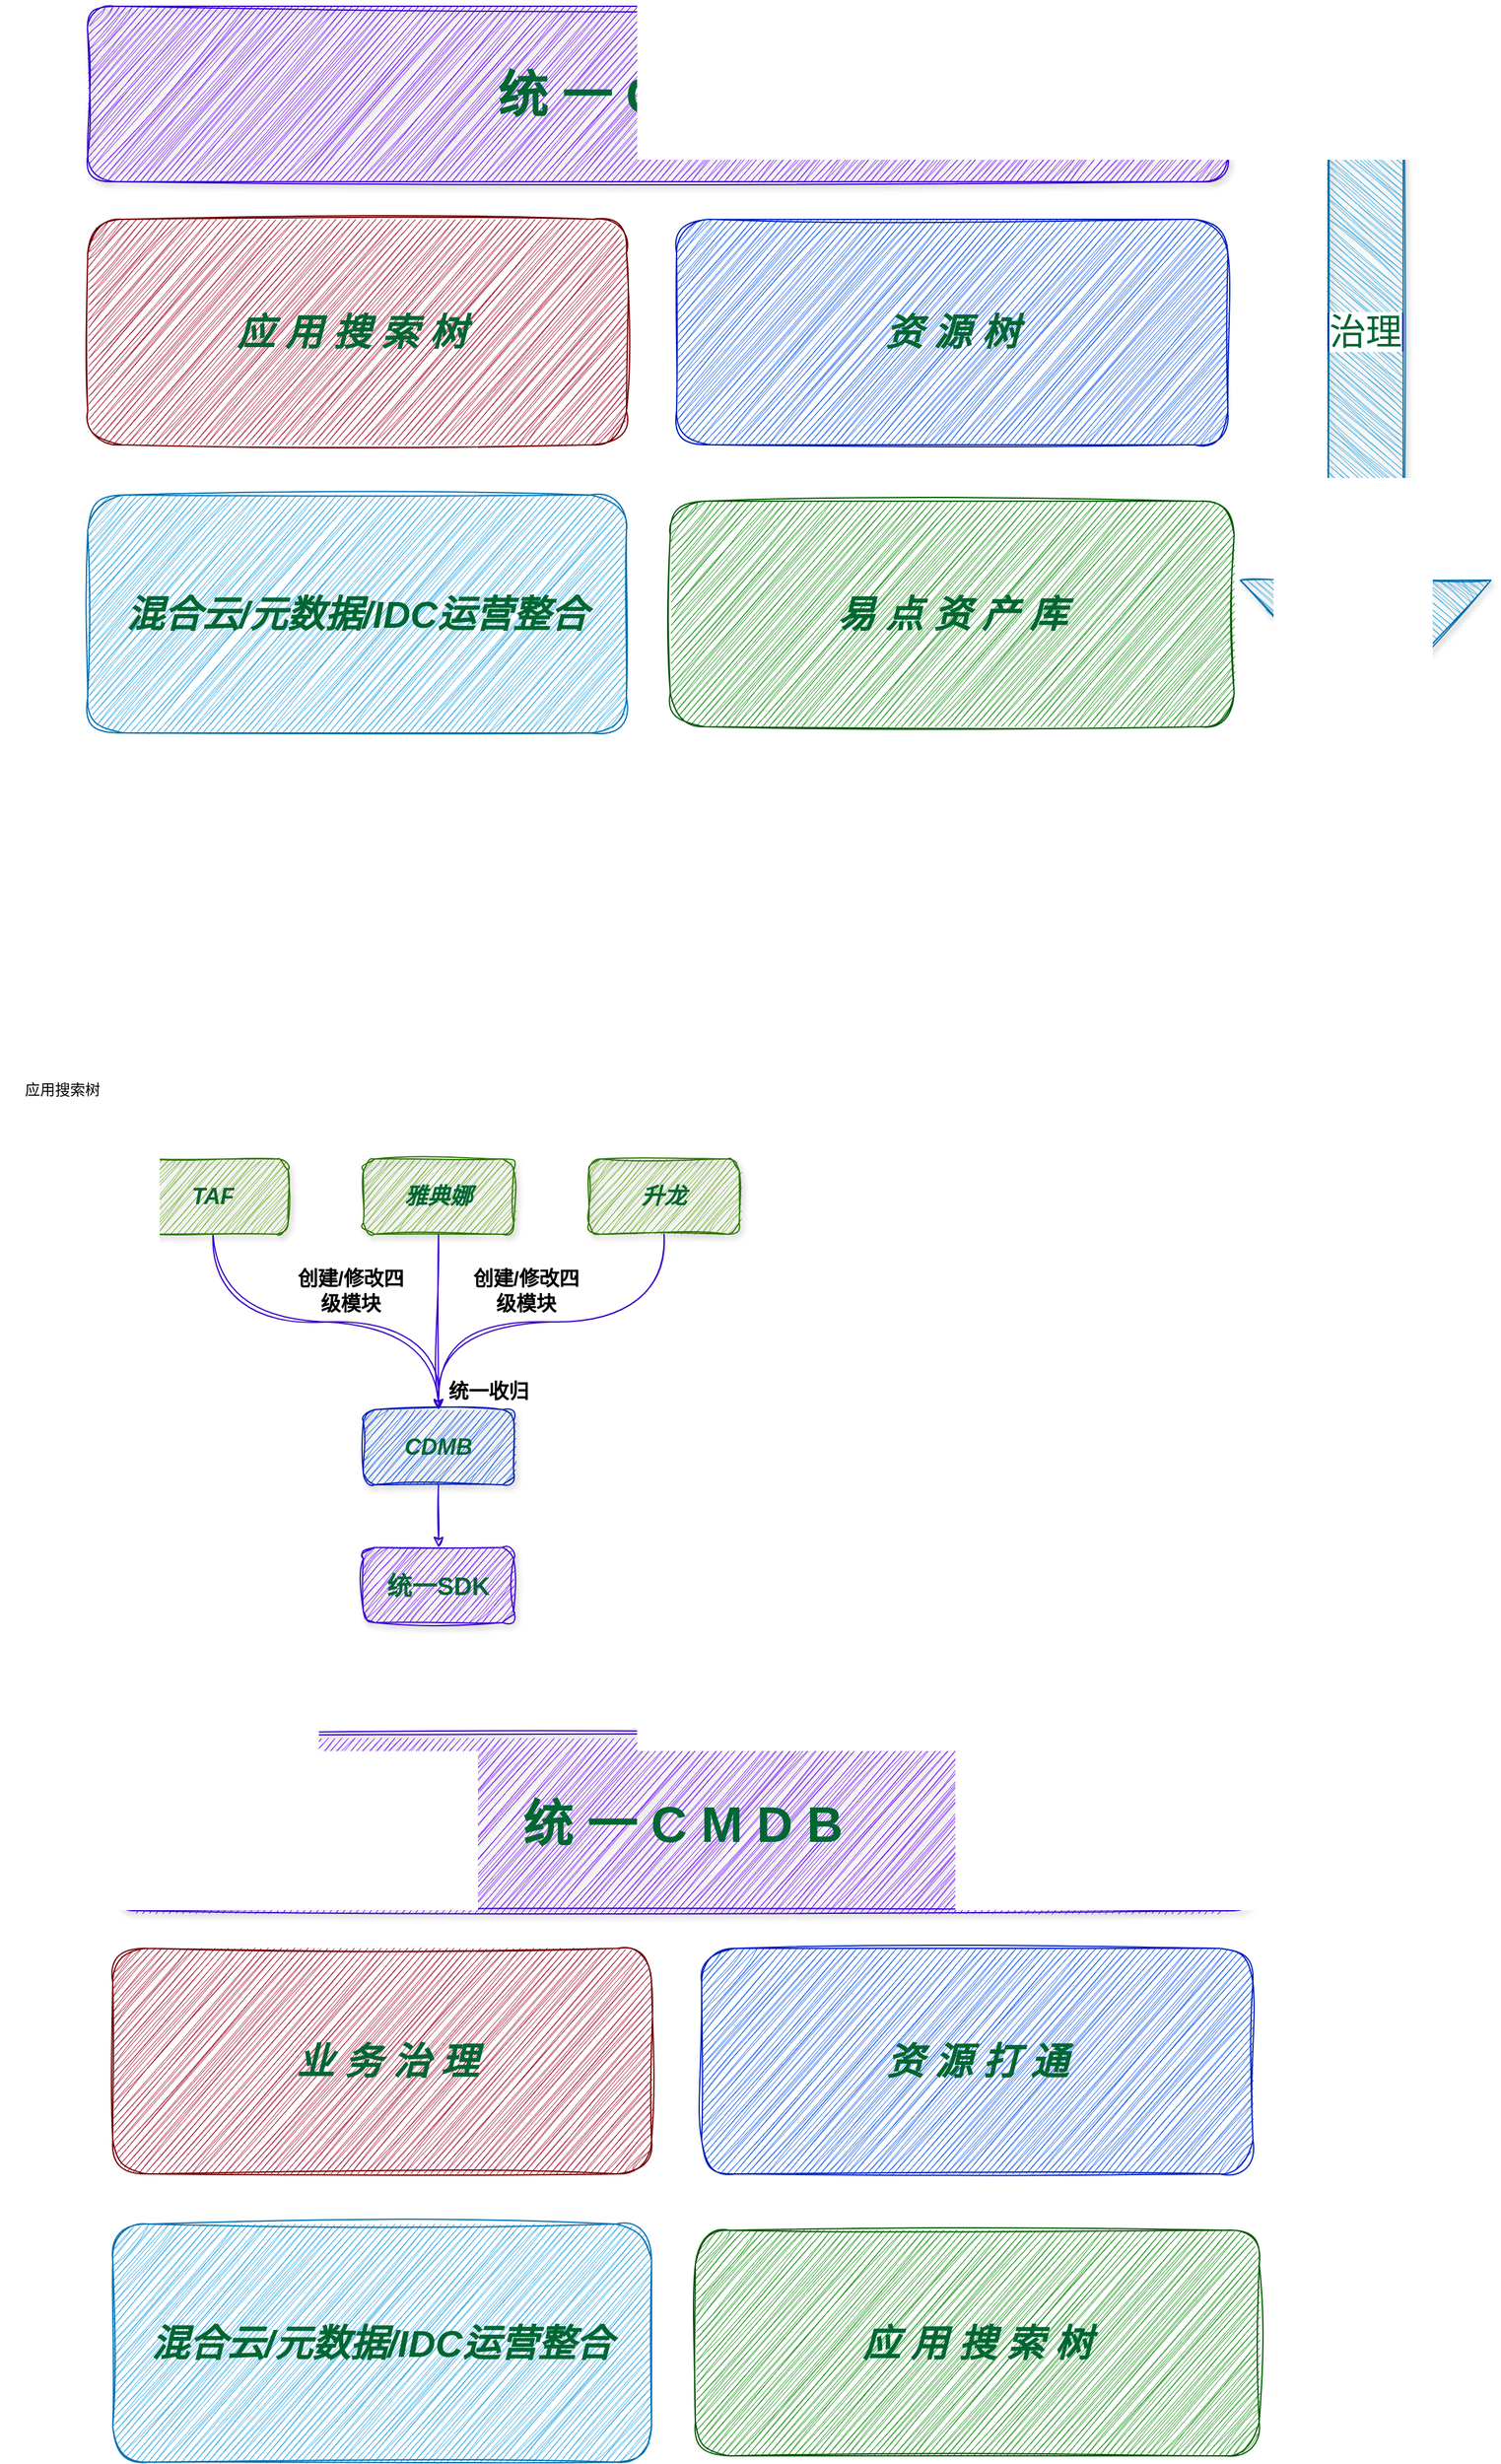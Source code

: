 <mxfile version="26.1.0">
  <diagram name="第 1 页" id="2yHP19Uey-rh5iO2b3wj">
    <mxGraphModel dx="2534" dy="780" grid="1" gridSize="10" guides="1" tooltips="1" connect="1" arrows="1" fold="1" page="1" pageScale="1" pageWidth="1100" pageHeight="850" math="0" shadow="0">
      <root>
        <mxCell id="0" />
        <mxCell id="1" parent="0" />
        <mxCell id="9ioXR2oahRmJ3f3cC8P8-1" value="&lt;b&gt;&lt;font style=&quot;color: rgb(0, 102, 51); font-size: 40px;&quot;&gt;统 一 C M D B&lt;/font&gt;&lt;/b&gt;" style="rounded=1;whiteSpace=wrap;html=1;fillColor=#6a00ff;strokeColor=#3700CC;shadow=1;sketch=1;curveFitting=1;jiggle=2;glass=0;fontColor=#ffffff;align=center;" parent="1" vertex="1">
          <mxGeometry y="50" width="910" height="140" as="geometry" />
        </mxCell>
        <mxCell id="9ioXR2oahRmJ3f3cC8P8-2" value="&lt;font style=&quot;font-size: 30px; color: rgb(0, 102, 51);&quot;&gt;&lt;b&gt;&lt;i&gt;应 用 搜 索 树&amp;nbsp;&lt;/i&gt;&lt;/b&gt;&lt;/font&gt;" style="rounded=1;whiteSpace=wrap;html=1;fillColor=#a20025;strokeColor=#6F0000;glass=0;sketch=1;curveFitting=1;jiggle=2;fontColor=#ffffff;" parent="1" vertex="1">
          <mxGeometry y="220" width="430" height="180" as="geometry" />
        </mxCell>
        <mxCell id="9ioXR2oahRmJ3f3cC8P8-3" value="&lt;font style=&quot;color: rgb(0, 102, 51);&quot;&gt;&lt;b&gt;&lt;i&gt;&lt;font style=&quot;font-size: 30px;&quot;&gt;资 源&amp;nbsp;&lt;/font&gt;&lt;font style=&quot;font-size: 30px;&quot;&gt;树&lt;/font&gt;&lt;/i&gt;&lt;/b&gt;&lt;/font&gt;" style="rounded=1;whiteSpace=wrap;html=1;fillColor=#0050ef;strokeColor=#001DBC;fontColor=#ffffff;shadow=0;sketch=1;curveFitting=1;jiggle=2;" parent="1" vertex="1">
          <mxGeometry x="470" y="220" width="440" height="180" as="geometry" />
        </mxCell>
        <mxCell id="9ioXR2oahRmJ3f3cC8P8-4" value="&lt;b style=&quot;color: rgb(0, 102, 51); font-size: 30px;&quot;&gt;&lt;i&gt;易 点 资 产 库&lt;/i&gt;&lt;/b&gt;" style="rounded=1;whiteSpace=wrap;html=1;fillColor=#008a00;strokeColor=#005700;shadow=0;sketch=1;curveFitting=1;jiggle=2;fontColor=#ffffff;" parent="1" vertex="1">
          <mxGeometry x="465" y="445" width="450" height="180" as="geometry" />
        </mxCell>
        <mxCell id="9ioXR2oahRmJ3f3cC8P8-5" value="&lt;i style=&quot;color: rgb(0, 102, 51); font-size: 30px;&quot;&gt;&lt;b&gt;混合云/元数据/IDC运营整合&lt;/b&gt;&lt;/i&gt;" style="rounded=1;whiteSpace=wrap;html=1;fillColor=#1ba1e2;strokeColor=#006EAF;sketch=1;curveFitting=1;jiggle=2;fontColor=#ffffff;" parent="1" vertex="1">
          <mxGeometry y="440" width="430" height="190" as="geometry" />
        </mxCell>
        <mxCell id="9ioXR2oahRmJ3f3cC8P8-24" style="edgeStyle=orthogonalEdgeStyle;rounded=0;orthogonalLoop=1;jettySize=auto;html=1;entryX=0.5;entryY=0;entryDx=0;entryDy=0;curved=1;fillColor=#6a00ff;strokeColor=#3700CC;sketch=1;curveFitting=1;jiggle=2;" parent="1" source="9ioXR2oahRmJ3f3cC8P8-19" target="9ioXR2oahRmJ3f3cC8P8-23" edge="1">
          <mxGeometry relative="1" as="geometry">
            <Array as="points">
              <mxPoint x="100" y="1100" />
              <mxPoint x="280" y="1100" />
            </Array>
          </mxGeometry>
        </mxCell>
        <mxCell id="9ioXR2oahRmJ3f3cC8P8-19" value="&lt;font style=&quot;color: rgb(0, 102, 51); font-size: 18px;&quot;&gt;&lt;b style=&quot;&quot;&gt;&lt;i style=&quot;&quot;&gt;TAF&lt;/i&gt;&lt;/b&gt;&lt;/font&gt;" style="rounded=1;whiteSpace=wrap;html=1;fillColor=#60a917;fontColor=#ffffff;strokeColor=#2D7600;sketch=1;curveFitting=1;jiggle=2;shadow=1;" parent="1" vertex="1">
          <mxGeometry x="40" y="970" width="120" height="60" as="geometry" />
        </mxCell>
        <mxCell id="9ioXR2oahRmJ3f3cC8P8-20" value="应用搜索树" style="text;html=1;align=center;verticalAlign=middle;whiteSpace=wrap;rounded=0;" parent="1" vertex="1">
          <mxGeometry x="-70" y="890" width="100" height="50" as="geometry" />
        </mxCell>
        <mxCell id="9ioXR2oahRmJ3f3cC8P8-25" style="edgeStyle=orthogonalEdgeStyle;rounded=0;orthogonalLoop=1;jettySize=auto;html=1;entryX=0.5;entryY=0;entryDx=0;entryDy=0;fillColor=#6a00ff;strokeColor=#3700CC;sketch=1;curveFitting=1;jiggle=2;" parent="1" source="9ioXR2oahRmJ3f3cC8P8-21" target="9ioXR2oahRmJ3f3cC8P8-23" edge="1">
          <mxGeometry relative="1" as="geometry" />
        </mxCell>
        <mxCell id="9ioXR2oahRmJ3f3cC8P8-21" value="&lt;font color=&quot;#006633&quot;&gt;&lt;span style=&quot;font-size: 18px;&quot;&gt;&lt;b&gt;&lt;i&gt;雅典娜&lt;/i&gt;&lt;/b&gt;&lt;/span&gt;&lt;/font&gt;" style="rounded=1;whiteSpace=wrap;html=1;fillColor=#60a917;fontColor=#ffffff;strokeColor=#2D7600;sketch=1;curveFitting=1;jiggle=2;shadow=1;" parent="1" vertex="1">
          <mxGeometry x="220" y="970" width="120" height="60" as="geometry" />
        </mxCell>
        <mxCell id="9ioXR2oahRmJ3f3cC8P8-26" style="edgeStyle=orthogonalEdgeStyle;rounded=0;orthogonalLoop=1;jettySize=auto;html=1;entryX=0.5;entryY=0;entryDx=0;entryDy=0;curved=1;sketch=1;curveFitting=1;jiggle=2;fillColor=#6a00ff;strokeColor=#3700CC;" parent="1" source="9ioXR2oahRmJ3f3cC8P8-22" target="9ioXR2oahRmJ3f3cC8P8-23" edge="1">
          <mxGeometry relative="1" as="geometry">
            <Array as="points">
              <mxPoint x="460" y="1100" />
              <mxPoint x="280" y="1100" />
            </Array>
          </mxGeometry>
        </mxCell>
        <mxCell id="9ioXR2oahRmJ3f3cC8P8-22" value="&lt;font color=&quot;#006633&quot;&gt;&lt;span style=&quot;font-size: 18px;&quot;&gt;&lt;b&gt;&lt;i&gt;升龙&lt;/i&gt;&lt;/b&gt;&lt;/span&gt;&lt;/font&gt;" style="rounded=1;whiteSpace=wrap;html=1;fillColor=#60a917;fontColor=#ffffff;strokeColor=#2D7600;sketch=1;curveFitting=1;jiggle=2;shadow=1;" parent="1" vertex="1">
          <mxGeometry x="400" y="970" width="120" height="60" as="geometry" />
        </mxCell>
        <mxCell id="9ioXR2oahRmJ3f3cC8P8-34" value="" style="edgeStyle=orthogonalEdgeStyle;rounded=0;orthogonalLoop=1;jettySize=auto;html=1;fillColor=#6a00ff;strokeColor=#3700CC;sketch=1;curveFitting=1;jiggle=2;" parent="1" source="9ioXR2oahRmJ3f3cC8P8-23" target="9ioXR2oahRmJ3f3cC8P8-33" edge="1">
          <mxGeometry relative="1" as="geometry" />
        </mxCell>
        <mxCell id="9ioXR2oahRmJ3f3cC8P8-23" value="&lt;font color=&quot;#006633&quot;&gt;&lt;span style=&quot;font-size: 18px;&quot;&gt;&lt;b&gt;&lt;i&gt;CDMB&lt;/i&gt;&lt;/b&gt;&lt;/span&gt;&lt;/font&gt;" style="rounded=1;whiteSpace=wrap;html=1;fillColor=#0050ef;fontColor=#ffffff;strokeColor=#001DBC;sketch=1;curveFitting=1;jiggle=2;shadow=1;" parent="1" vertex="1">
          <mxGeometry x="220" y="1170" width="120" height="60" as="geometry" />
        </mxCell>
        <mxCell id="9ioXR2oahRmJ3f3cC8P8-27" value="&lt;b&gt;&lt;font style=&quot;font-size: 16px;&quot;&gt;创建/修改四级模块&lt;/font&gt;&lt;/b&gt;" style="text;html=1;align=center;verticalAlign=middle;whiteSpace=wrap;rounded=0;" parent="1" vertex="1">
          <mxGeometry x="160" y="1060" width="100" height="30" as="geometry" />
        </mxCell>
        <mxCell id="9ioXR2oahRmJ3f3cC8P8-31" value="&lt;b&gt;&lt;font style=&quot;font-size: 16px;&quot;&gt;创建/修改四级模块&lt;/font&gt;&lt;/b&gt;" style="text;html=1;align=center;verticalAlign=middle;whiteSpace=wrap;rounded=0;" parent="1" vertex="1">
          <mxGeometry x="300" y="1060" width="100" height="30" as="geometry" />
        </mxCell>
        <mxCell id="9ioXR2oahRmJ3f3cC8P8-32" value="&lt;b&gt;&lt;font style=&quot;font-size: 16px;&quot;&gt;统一收归&lt;/font&gt;&lt;/b&gt;" style="text;html=1;align=center;verticalAlign=middle;whiteSpace=wrap;rounded=0;sketch=1;curveFitting=1;jiggle=2;" parent="1" vertex="1">
          <mxGeometry x="270" y="1140" width="100" height="30" as="geometry" />
        </mxCell>
        <mxCell id="9ioXR2oahRmJ3f3cC8P8-33" value="&lt;font style=&quot;color: rgb(0, 102, 51); font-size: 20px;&quot;&gt;&lt;b&gt;统一SDK&lt;/b&gt;&lt;/font&gt;" style="rounded=1;whiteSpace=wrap;html=1;fillColor=#6a00ff;fontColor=#ffffff;strokeColor=#3700CC;glass=0;sketch=1;curveFitting=1;jiggle=2;shadow=1;" parent="1" vertex="1">
          <mxGeometry x="220" y="1280" width="120" height="60" as="geometry" />
        </mxCell>
        <mxCell id="sq9eDHn3cHb7piWuWIL5-6" value="" style="group" parent="1" vertex="1" connectable="0">
          <mxGeometry x="920" y="60" width="200" height="560" as="geometry" />
        </mxCell>
        <mxCell id="9ioXR2oahRmJ3f3cC8P8-8" value="" style="shape=singleArrow;direction=south;whiteSpace=wrap;html=1;fillColor=#1ba1e2;strokeColor=#006EAF;fontColor=#ffffff;shadow=1;sketch=1;curveFitting=1;jiggle=2;" parent="sq9eDHn3cHb7piWuWIL5-6" vertex="1">
          <mxGeometry width="200" height="560" as="geometry" />
        </mxCell>
        <mxCell id="9ioXR2oahRmJ3f3cC8P8-9" value="&lt;font style=&quot;font-size: 29px; color: rgb(0, 102, 51); background-color: light-dark(#ffffff, var(--ge-dark-color, #121212));&quot;&gt;治理&lt;/font&gt;" style="text;html=1;align=center;verticalAlign=middle;whiteSpace=wrap;rounded=0;fillColor=#0050ef;fontColor=#ffffff;strokeColor=#001DBC;" parent="sq9eDHn3cHb7piWuWIL5-6" vertex="1">
          <mxGeometry x="70" y="235" width="60" height="30" as="geometry" />
        </mxCell>
        <mxCell id="sq9eDHn3cHb7piWuWIL5-12" value="&lt;b&gt;&lt;font style=&quot;color: rgb(0, 102, 51); font-size: 40px;&quot;&gt;统 一 C M D B&lt;/font&gt;&lt;/b&gt;" style="rounded=1;whiteSpace=wrap;html=1;fillColor=#6a00ff;strokeColor=#3700CC;shadow=1;sketch=1;curveFitting=1;jiggle=2;glass=0;fontColor=#ffffff;align=center;" parent="1" vertex="1">
          <mxGeometry x="20" y="1430" width="910" height="140" as="geometry" />
        </mxCell>
        <mxCell id="sq9eDHn3cHb7piWuWIL5-13" value="&lt;font style=&quot;font-size: 30px; color: rgb(0, 102, 51);&quot;&gt;&lt;b&gt;&lt;i&gt;&amp;nbsp;业 务 治 理&lt;/i&gt;&lt;/b&gt;&lt;/font&gt;" style="rounded=1;whiteSpace=wrap;html=1;fillColor=#a20025;strokeColor=#6F0000;glass=0;sketch=1;curveFitting=1;jiggle=2;fontColor=#ffffff;" parent="1" vertex="1">
          <mxGeometry x="20" y="1600" width="430" height="180" as="geometry" />
        </mxCell>
        <mxCell id="sq9eDHn3cHb7piWuWIL5-14" value="&lt;font style=&quot;color: rgb(0, 102, 51);&quot;&gt;&lt;b&gt;&lt;i&gt;&lt;font style=&quot;font-size: 30px;&quot;&gt;资 源 打 通&lt;/font&gt;&lt;/i&gt;&lt;/b&gt;&lt;/font&gt;" style="rounded=1;whiteSpace=wrap;html=1;fillColor=#0050ef;strokeColor=#001DBC;fontColor=#ffffff;shadow=0;sketch=1;curveFitting=1;jiggle=2;" parent="1" vertex="1">
          <mxGeometry x="490" y="1600" width="440" height="180" as="geometry" />
        </mxCell>
        <mxCell id="sq9eDHn3cHb7piWuWIL5-15" value="&lt;b style=&quot;color: rgb(0, 102, 51); font-size: 30px;&quot;&gt;&lt;i&gt;应 用 搜 索 树&lt;/i&gt;&lt;/b&gt;" style="rounded=1;whiteSpace=wrap;html=1;fillColor=#008a00;strokeColor=#005700;shadow=0;sketch=1;curveFitting=1;jiggle=2;fontColor=#ffffff;" parent="1" vertex="1">
          <mxGeometry x="485" y="1825" width="450" height="180" as="geometry" />
        </mxCell>
        <mxCell id="sq9eDHn3cHb7piWuWIL5-16" value="&lt;i style=&quot;color: rgb(0, 102, 51); font-size: 30px;&quot;&gt;&lt;b&gt;混合云/元数据/IDC运营整合&lt;/b&gt;&lt;/i&gt;" style="rounded=1;whiteSpace=wrap;html=1;fillColor=#1ba1e2;strokeColor=#006EAF;sketch=1;curveFitting=1;jiggle=2;fontColor=#ffffff;" parent="1" vertex="1">
          <mxGeometry x="20" y="1820" width="430" height="190" as="geometry" />
        </mxCell>
      </root>
    </mxGraphModel>
  </diagram>
</mxfile>
